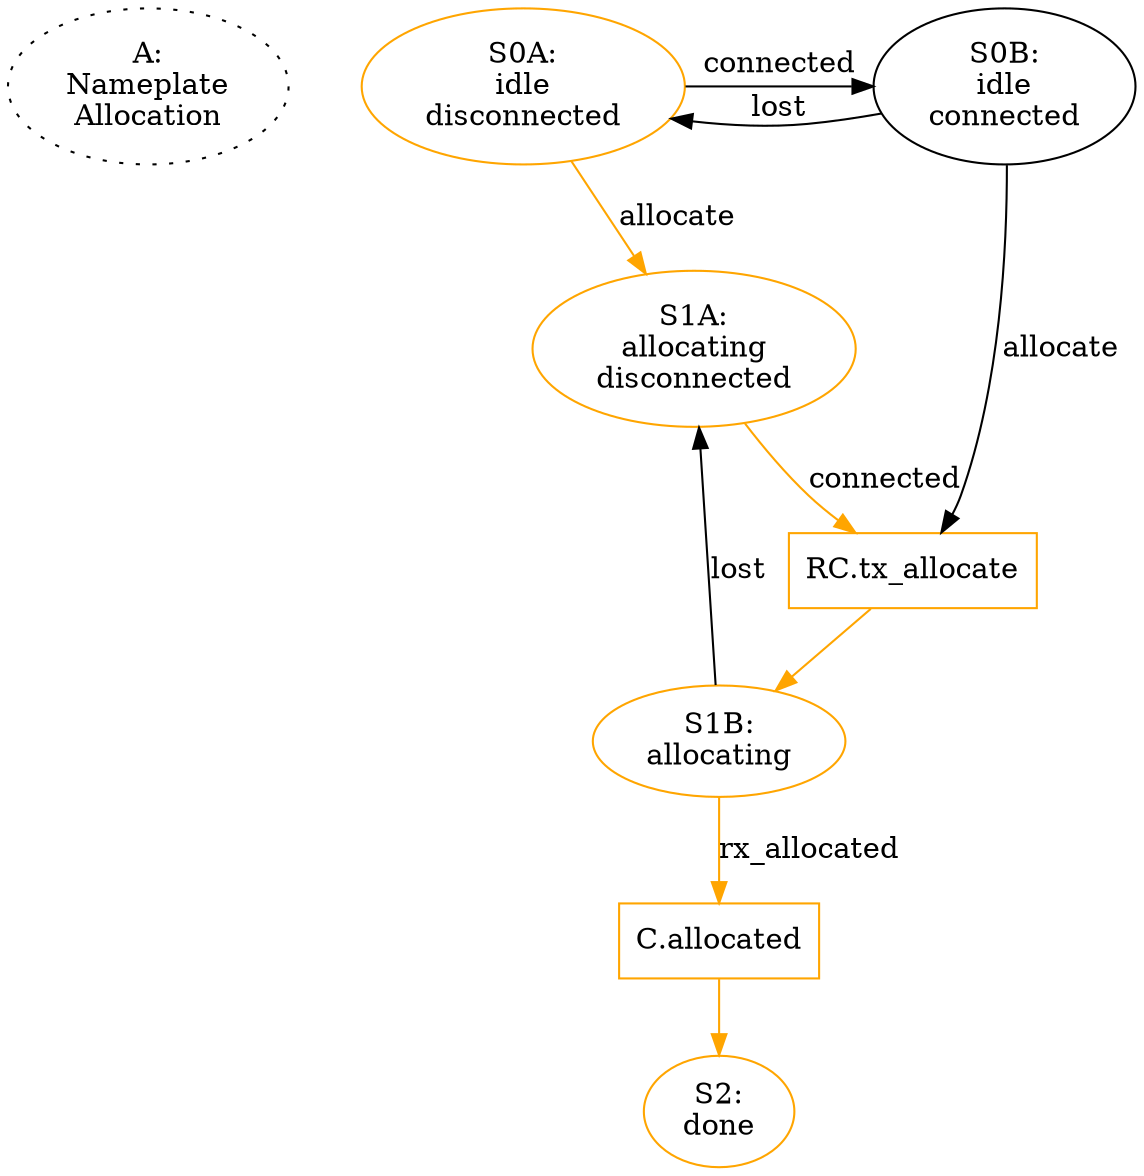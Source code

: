 digraph {

        start [label="A:\nNameplate\nAllocation" style="dotted"]
        {rank=same; start S0A S0B}
        start -> S0A [style="invis"]
        S0A [label="S0A:\nidle\ndisconnected" color="orange"]
        S0A -> S0B [label="connected"]
        S0B -> S0A [label="lost"]
        S0B [label="S0B:\nidle\nconnected"]
        S0A -> S1A [label="allocate" color="orange"]
        S0B -> P_allocate [label="allocate"]
        P_allocate [shape="box" label="RC.tx_allocate" color="orange"]
        P_allocate -> S1B [color="orange"]
        S1B [label="S1B:\nallocating" color="orange"]
        S1B -> S1A [label="lost"]
        S1A [label="S1A:\nallocating\ndisconnected" color="orange"]
        S1A -> P_allocate [label="connected" color="orange"]

        S1B -> P_allocated [label="rx_allocated" color="orange"]
        P_allocated [shape="box" label="C.allocated" color="orange"]
        P_allocated -> S2 [color="orange"]

        S2 [label="S2:\ndone" color="orange"]
        
}

